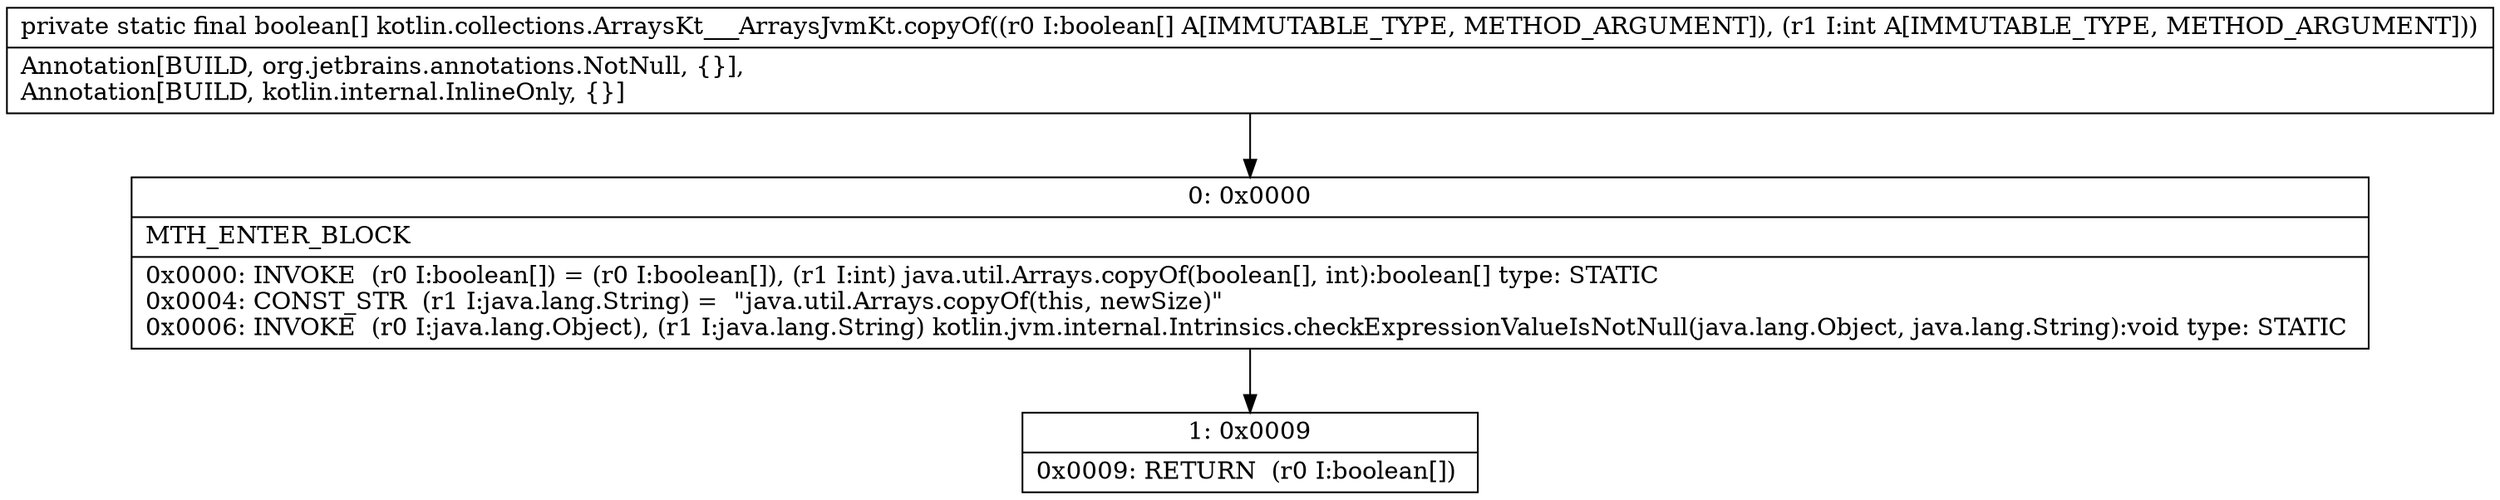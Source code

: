 digraph "CFG forkotlin.collections.ArraysKt___ArraysJvmKt.copyOf([ZI)[Z" {
Node_0 [shape=record,label="{0\:\ 0x0000|MTH_ENTER_BLOCK\l|0x0000: INVOKE  (r0 I:boolean[]) = (r0 I:boolean[]), (r1 I:int) java.util.Arrays.copyOf(boolean[], int):boolean[] type: STATIC \l0x0004: CONST_STR  (r1 I:java.lang.String) =  \"java.util.Arrays.copyOf(this, newSize)\" \l0x0006: INVOKE  (r0 I:java.lang.Object), (r1 I:java.lang.String) kotlin.jvm.internal.Intrinsics.checkExpressionValueIsNotNull(java.lang.Object, java.lang.String):void type: STATIC \l}"];
Node_1 [shape=record,label="{1\:\ 0x0009|0x0009: RETURN  (r0 I:boolean[]) \l}"];
MethodNode[shape=record,label="{private static final boolean[] kotlin.collections.ArraysKt___ArraysJvmKt.copyOf((r0 I:boolean[] A[IMMUTABLE_TYPE, METHOD_ARGUMENT]), (r1 I:int A[IMMUTABLE_TYPE, METHOD_ARGUMENT]))  | Annotation[BUILD, org.jetbrains.annotations.NotNull, \{\}], \lAnnotation[BUILD, kotlin.internal.InlineOnly, \{\}]\l}"];
MethodNode -> Node_0;
Node_0 -> Node_1;
}

